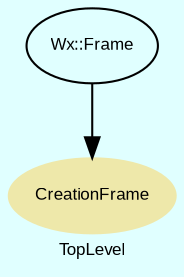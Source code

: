 digraph TopLevel {
    compound = true
    bgcolor = lightcyan1
    fontname = Arial
    fontsize = 8
    label = "TopLevel"
    node [
        fontname = Arial,
        fontsize = 8,
        color = black
    ]

    CreationFrame [
        fontcolor = black,
        URL = "classes/CreationFrame.html",
        shape = ellipse,
        color = palegoldenrod,
        style = filled,
        label = "CreationFrame"
    ]

    Wx__Frame [
        URL = "classes/Wx/Frame.html",
        label = "Wx::Frame"
    ]

    Wx__Frame -> CreationFrame [

    ]

}


